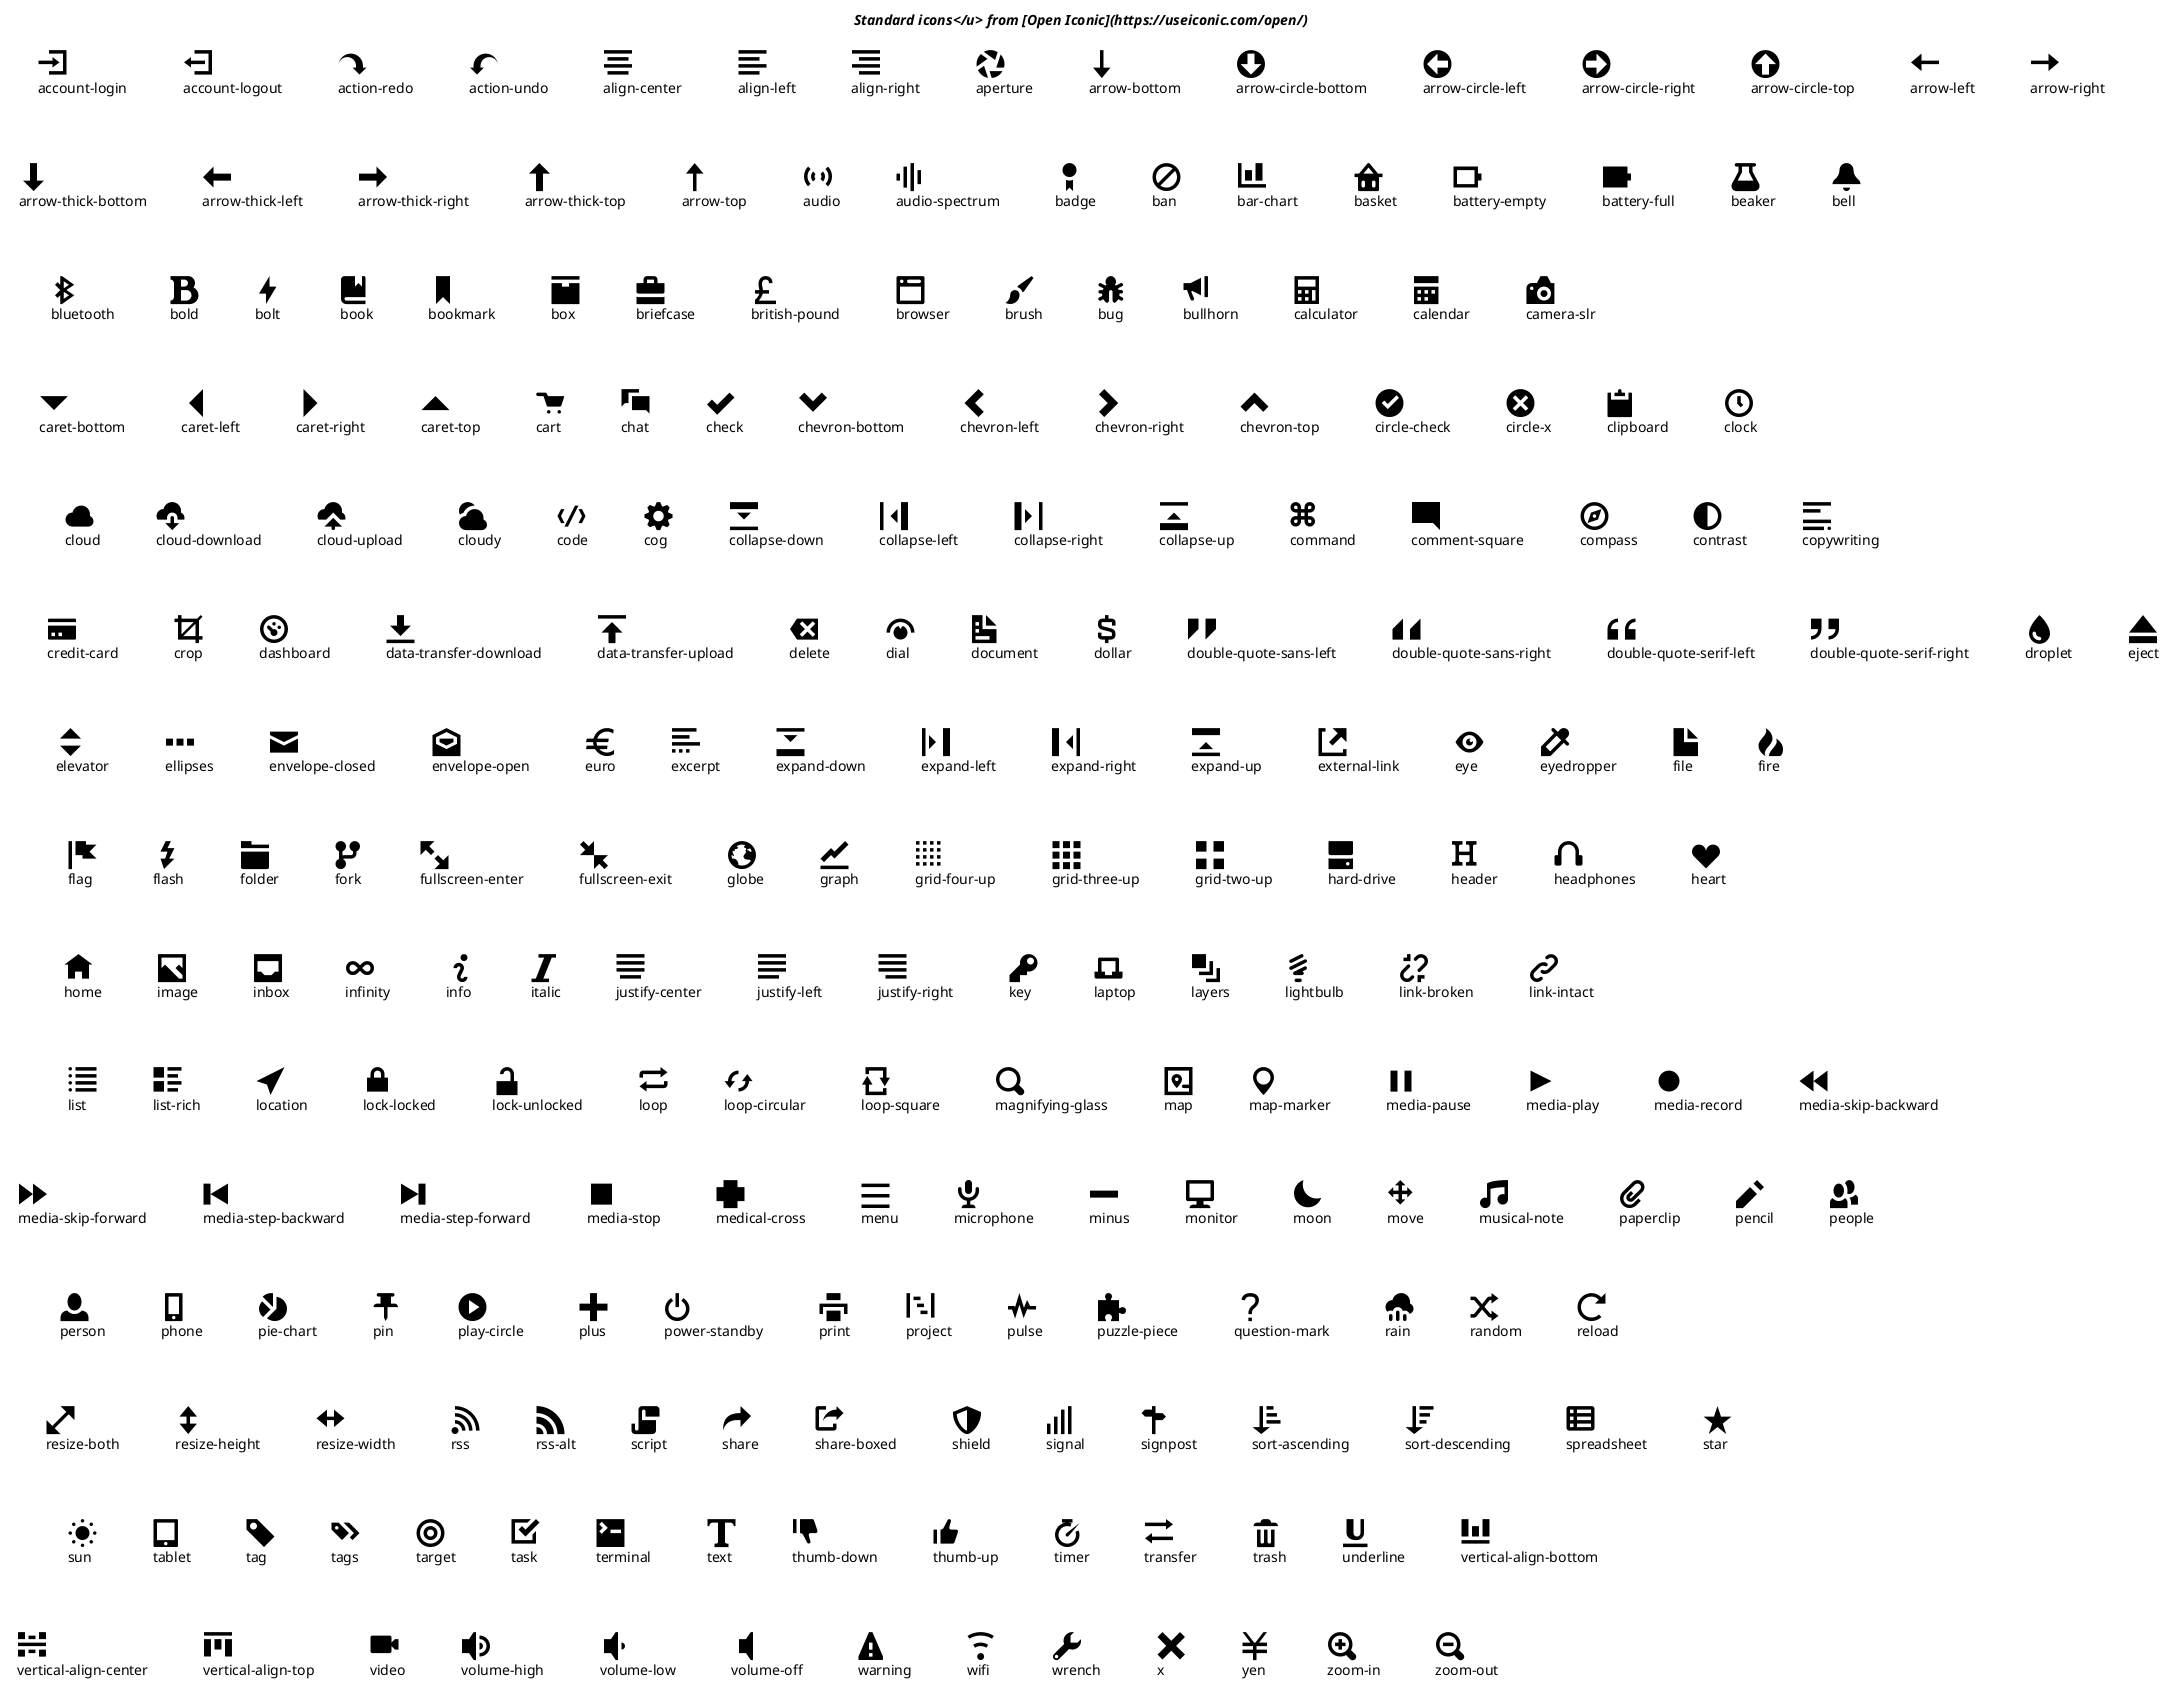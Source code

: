 @startuml
title
  <i>Standard icons</u> from [Open Iconic](https://useiconic.com/open/)
end title

'scale max 1024 width

' Removing color and border from cards
skinparam cardBorderColor none
skinparam cardBackgroundColor none
skinparam cardShadowing false

card "<size:42><&account-login></size>\naccount-login"
card "<size:42><&account-logout></size>\naccount-logout"
card "<size:42><&action-redo></size>\naction-redo"
card "<size:42><&action-undo></size>\naction-undo"
card "<size:42><&align-center></size>\nalign-center"
card "<size:42><&align-left></size>\nalign-left"
card "<size:42><&align-right></size>\nalign-right"
card "<size:42><&aperture></size>\naperture"

card "<size:42><&arrow-bottom></size>\narrow-bottom"
card "<size:42><&arrow-circle-bottom></size>\narrow-circle-bottom"
card "<size:42><&arrow-circle-left></size>\narrow-circle-left"
card "<size:42><&arrow-circle-right></size>\narrow-circle-right"
card "<size:42><&arrow-circle-top></size>\narrow-circle-top"
card "<size:42><&arrow-left></size>\narrow-left"
card "<size:42><&arrow-right></size>\narrow-right"
card "<size:42><&arrow-thick-bottom></size>\narrow-thick-bottom"
card "<size:42><&arrow-thick-left></size>\narrow-thick-left"
card "<size:42><&arrow-thick-right></size>\narrow-thick-right"
card "<size:42><&arrow-thick-top></size>\narrow-thick-top"
card "<size:42><&arrow-top></size>\narrow-top"

card "<size:42><&audio></size>\naudio"
card "<size:42><&audio-spectrum></size>\naudio-spectrum"
card "<size:42><&badge></size>\nbadge"
card "<size:42><&ban></size>\nban"
card "<size:42><&bar-chart></size>\nbar-chart"
card "<size:42><&basket></size>\nbasket"
card "<size:42><&battery-empty></size>\nbattery-empty"
card "<size:42><&battery-full></size>\nbattery-full"
card "<size:42><&beaker></size>\nbeaker"
card "<size:42><&bell></size>\nbell"
card "<size:42><&bluetooth></size>\nbluetooth"
card "<size:42><&bold></size>\nbold"
card "<size:42><&bolt></size>\nbolt"
card "<size:42><&book></size>\nbook"
card "<size:42><&bookmark></size>\nbookmark"
card "<size:42><&box></size>\nbox"
card "<size:42><&briefcase></size>\nbriefcase"
card "<size:42><&british-pound></size>\nbritish-pound"
card "<size:42><&browser></size>\nbrowser"
card "<size:42><&brush></size>\nbrush"
card "<size:42><&bug></size>\nbug"

card "<size:42><&bullhorn></size>\nbullhorn"
card "<size:42><&calculator></size>\ncalculator"
card "<size:42><&calendar></size>\ncalendar"
card "<size:42><&camera-slr></size>\ncamera-slr"
card "<size:42><&caret-bottom></size>\ncaret-bottom"
card "<size:42><&caret-left></size>\ncaret-left"
card "<size:42><&caret-right></size>\ncaret-right"
card "<size:42><&caret-top></size>\ncaret-top"
card "<size:42><&cart></size>\ncart"
card "<size:42><&chat></size>\nchat"
card "<size:42><&check></size>\ncheck"
card "<size:42><&chevron-bottom></size>\nchevron-bottom"
card "<size:42><&chevron-left></size>\nchevron-left"
card "<size:42><&chevron-right></size>\nchevron-right"
card "<size:42><&chevron-top></size>\nchevron-top"
card "<size:42><&circle-check></size>\ncircle-check"
card "<size:42><&circle-x></size>\ncircle-x"
card "<size:42><&clipboard></size>\nclipboard"
card "<size:42><&clock></size>\nclock"

card "<size:42><&cloud></size>\ncloud"
card "<size:42><&cloud-download></size>\ncloud-download"
card "<size:42><&cloud-upload></size>\ncloud-upload"
card "<size:42><&cloudy></size>\ncloudy"
card "<size:42><&code></size>\ncode"
card "<size:42><&cog></size>\ncog"
card "<size:42><&collapse-down></size>\ncollapse-down"
card "<size:42><&collapse-left></size>\ncollapse-left"
card "<size:42><&collapse-right></size>\ncollapse-right"
card "<size:42><&collapse-up></size>\ncollapse-up"
card "<size:42><&command></size>\ncommand"
card "<size:42><&comment-square></size>\ncomment-square"
card "<size:42><&compass></size>\ncompass"
card "<size:42><&contrast></size>\ncontrast"
card "<size:42><&copywriting></size>\ncopywriting"
card "<size:42><&credit-card></size>\ncredit-card"
card "<size:42><&crop></size>\ncrop"

card "<size:42><&dashboard></size>\ndashboard"
card "<size:42><&data-transfer-download></size>\ndata-transfer-download"
card "<size:42><&data-transfer-upload></size>\ndata-transfer-upload"
card "<size:42><&delete></size>\ndelete"
card "<size:42><&dial></size>\ndial"
card "<size:42><&document></size>\ndocument"
card "<size:42><&dollar></size>\ndollar"
card "<size:42><&double-quote-sans-left></size>\ndouble-quote-sans-left"
card "<size:42><&double-quote-sans-right></size>\ndouble-quote-sans-right"
card "<size:42><&double-quote-serif-left></size>\ndouble-quote-serif-left"
card "<size:42><&double-quote-serif-right></size>\ndouble-quote-serif-right"
card "<size:42><&droplet></size>\ndroplet"
card "<size:42><&eject></size>\neject"
card "<size:42><&elevator></size>\nelevator"
card "<size:42><&ellipses></size>\nellipses"
card "<size:42><&envelope-closed></size>\nenvelope-closed"
card "<size:42><&envelope-open></size>\nenvelope-open"
card "<size:42><&euro></size>\neuro"

card "<size:42><&excerpt></size>\nexcerpt"
card "<size:42><&expand-down></size>\nexpand-down"
card "<size:42><&expand-left></size>\nexpand-left"
card "<size:42><&expand-right></size>\nexpand-right"
card "<size:42><&expand-up></size>\nexpand-up"
card "<size:42><&external-link></size>\nexternal-link"
card "<size:42><&eye></size>\neye"
card "<size:42><&eyedropper></size>\neyedropper"
card "<size:42><&file></size>\nfile"
card "<size:42><&fire></size>\nfire"
card "<size:42><&flag></size>\nflag"
card "<size:42><&flash></size>\nflash"
card "<size:42><&folder></size>\nfolder"
card "<size:42><&fork></size>\nfork"
card "<size:42><&fullscreen-enter></size>\nfullscreen-enter"
card "<size:42><&fullscreen-exit></size>\nfullscreen-exit"
card "<size:42><&globe></size>\nglobe"
card "<size:42><&graph></size>\ngraph"


card "<size:42><&grid-four-up></size>\ngrid-four-up"
card "<size:42><&grid-three-up></size>\ngrid-three-up"
card "<size:42><&grid-two-up></size>\ngrid-two-up"
card "<size:42><&hard-drive></size>\nhard-drive"
card "<size:42><&header></size>\nheader"
card "<size:42><&headphones></size>\nheadphones"
card "<size:42><&heart></size>\nheart"
card "<size:42><&home></size>\nhome"
card "<size:42><&image></size>\nimage"
card "<size:42><&inbox></size>\ninbox"
card "<size:42><&infinity></size>\ninfinity"
card "<size:42><&info></size>\ninfo"
card "<size:42><&italic></size>\nitalic"
card "<size:42><&justify-center></size>\njustify-center"
card "<size:42><&justify-left></size>\njustify-left"
card "<size:42><&justify-right></size>\njustify-right"
card "<size:42><&key></size>\nkey"
card "<size:42><&laptop></size>\nlaptop"
card "<size:42><&layers></size>\nlayers"
card "<size:42><&lightbulb></size>\nlightbulb"
card "<size:42><&link-broken></size>\nlink-broken"
card "<size:42><&link-intact></size>\nlink-intact"
card "<size:42><&list></size>\nlist"
card "<size:42><&list-rich></size>\nlist-rich"
card "<size:42><&location></size>\nlocation"
card "<size:42><&lock-locked></size>\nlock-locked"
card "<size:42><&lock-unlocked></size>\nlock-unlocked"
card "<size:42><&loop></size>\nloop"
card "<size:42><&loop-circular></size>\nloop-circular"
card "<size:42><&loop-square></size>\nloop-square"
card "<size:42><&magnifying-glass></size>\nmagnifying-glass"
card "<size:42><&map></size>\nmap"


card "<size:42><&map-marker></size>\nmap-marker"
card "<size:42><&media-pause></size>\nmedia-pause"
card "<size:42><&media-play></size>\nmedia-play"
card "<size:42><&media-record></size>\nmedia-record"
card "<size:42><&media-skip-backward></size>\nmedia-skip-backward"
card "<size:42><&media-skip-forward></size>\nmedia-skip-forward"
card "<size:42><&media-step-backward></size>\nmedia-step-backward"
card "<size:42><&media-step-forward></size>\nmedia-step-forward"
card "<size:42><&media-stop></size>\nmedia-stop"
card "<size:42><&medical-cross></size>\nmedical-cross"
card "<size:42><&menu></size>\nmenu"
card "<size:42><&microphone></size>\nmicrophone"
card "<size:42><&minus></size>\nminus"
card "<size:42><&monitor></size>\nmonitor"
card "<size:42><&moon></size>\nmoon"
card "<size:42><&move></size>\nmove"

card "<size:42><&musical-note></size>\nmusical-note"
card "<size:42><&paperclip></size>\npaperclip"
card "<size:42><&pencil></size>\npencil"
card "<size:42><&people></size>\npeople"
card "<size:42><&person></size>\nperson"
card "<size:42><&phone></size>\nphone"
card "<size:42><&pie-chart></size>\npie-chart"
card "<size:42><&pin></size>\npin"
card "<size:42><&play-circle></size>\nplay-circle"
card "<size:42><&plus></size>\nplus"
card "<size:42><&power-standby></size>\npower-standby"
card "<size:42><&print></size>\nprint"
card "<size:42><&project></size>\nproject"
card "<size:42><&pulse></size>\npulse"
card "<size:42><&puzzle-piece></size>\npuzzle-piece"
card "<size:42><&question-mark></size>\nquestion-mark"
card "<size:42><&rain></size>\nrain"
card "<size:42><&random></size>\nrandom"
card "<size:42><&reload></size>\nreload"

card "<size:42><&resize-both></size>\nresize-both"
card "<size:42><&resize-height></size>\nresize-height"
card "<size:42><&resize-width></size>\nresize-width"
card "<size:42><&rss></size>\nrss"
card "<size:42><&rss-alt></size>\nrss-alt"
card "<size:42><&script></size>\nscript"
card "<size:42><&share></size>\nshare"
card "<size:42><&share-boxed></size>\nshare-boxed"
card "<size:42><&shield></size>\nshield"
card "<size:42><&signal></size>\nsignal"
card "<size:42><&signpost></size>\nsignpost"
card "<size:42><&sort-ascending></size>\nsort-ascending"
card "<size:42><&sort-descending></size>\nsort-descending"
card "<size:42><&spreadsheet></size>\nspreadsheet"
card "<size:42><&star></size>\nstar"
card "<size:42><&sun></size>\nsun"
card "<size:42><&tablet></size>\ntablet"
card "<size:42><&tag></size>\ntag"
card "<size:42><&tags></size>\ntags"
card "<size:42><&target></size>\ntarget"

card "<size:42><&task></size>\ntask"
card "<size:42><&terminal></size>\nterminal"
card "<size:42><&text></size>\ntext"
card "<size:42><&thumb-down></size>\nthumb-down"
card "<size:42><&thumb-up></size>\nthumb-up"
card "<size:42><&timer></size>\ntimer"
card "<size:42><&transfer></size>\ntransfer"
card "<size:42><&trash></size>\ntrash"
card "<size:42><&underline></size>\nunderline"
card "<size:42><&vertical-align-bottom></size>\nvertical-align-bottom"
card "<size:42><&vertical-align-center></size>\nvertical-align-center"
card "<size:42><&vertical-align-top></size>\nvertical-align-top"
card "<size:42><&video></size>\nvideo"
card "<size:42><&volume-high></size>\nvolume-high"
card "<size:42><&volume-low></size>\nvolume-low"
card "<size:42><&volume-off></size>\nvolume-off"
card "<size:42><&warning></size>\nwarning"
card "<size:42><&wifi></size>\nwifi"
card "<size:42><&wrench></size>\nwrench"
card "<size:42><&x></size>\nx"
card "<size:42><&yen></size>\nyen"
card "<size:42><&zoom-in></size>\nzoom-in"
card "<size:42><&zoom-out></size>\nzoom-out"

@enduml
